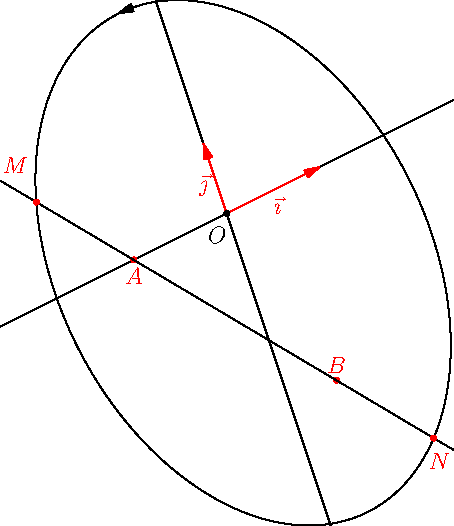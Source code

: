 import geometry;
size(8cm,0);

currentcoordsys=cartesiansystem((2,1),i=(1,0.5),j=(-0.25,.75));
show(currentcoordsys);

point A=(-1,0);
point B=(0.5,-3sin(2));
dot("$A$",A,S,red);
dot("$B$",B,N,red);

line l=line(A,B);
ellipse el=ellipse((0,-sqrt(2)/2),3,2,90);
draw(l);
draw(el,Arrow);

/*<asyxml><view file="modules/geometry.asy" type="point[]" signature="intersectionpoints(line,ellipse)"/></asyxml>*/
point[] inter=intersectionpoints(l,el);
dot("$M$", inter[0], 4N+2W, red);
dot("$N$", inter[1], 2S+0.5E, red);
